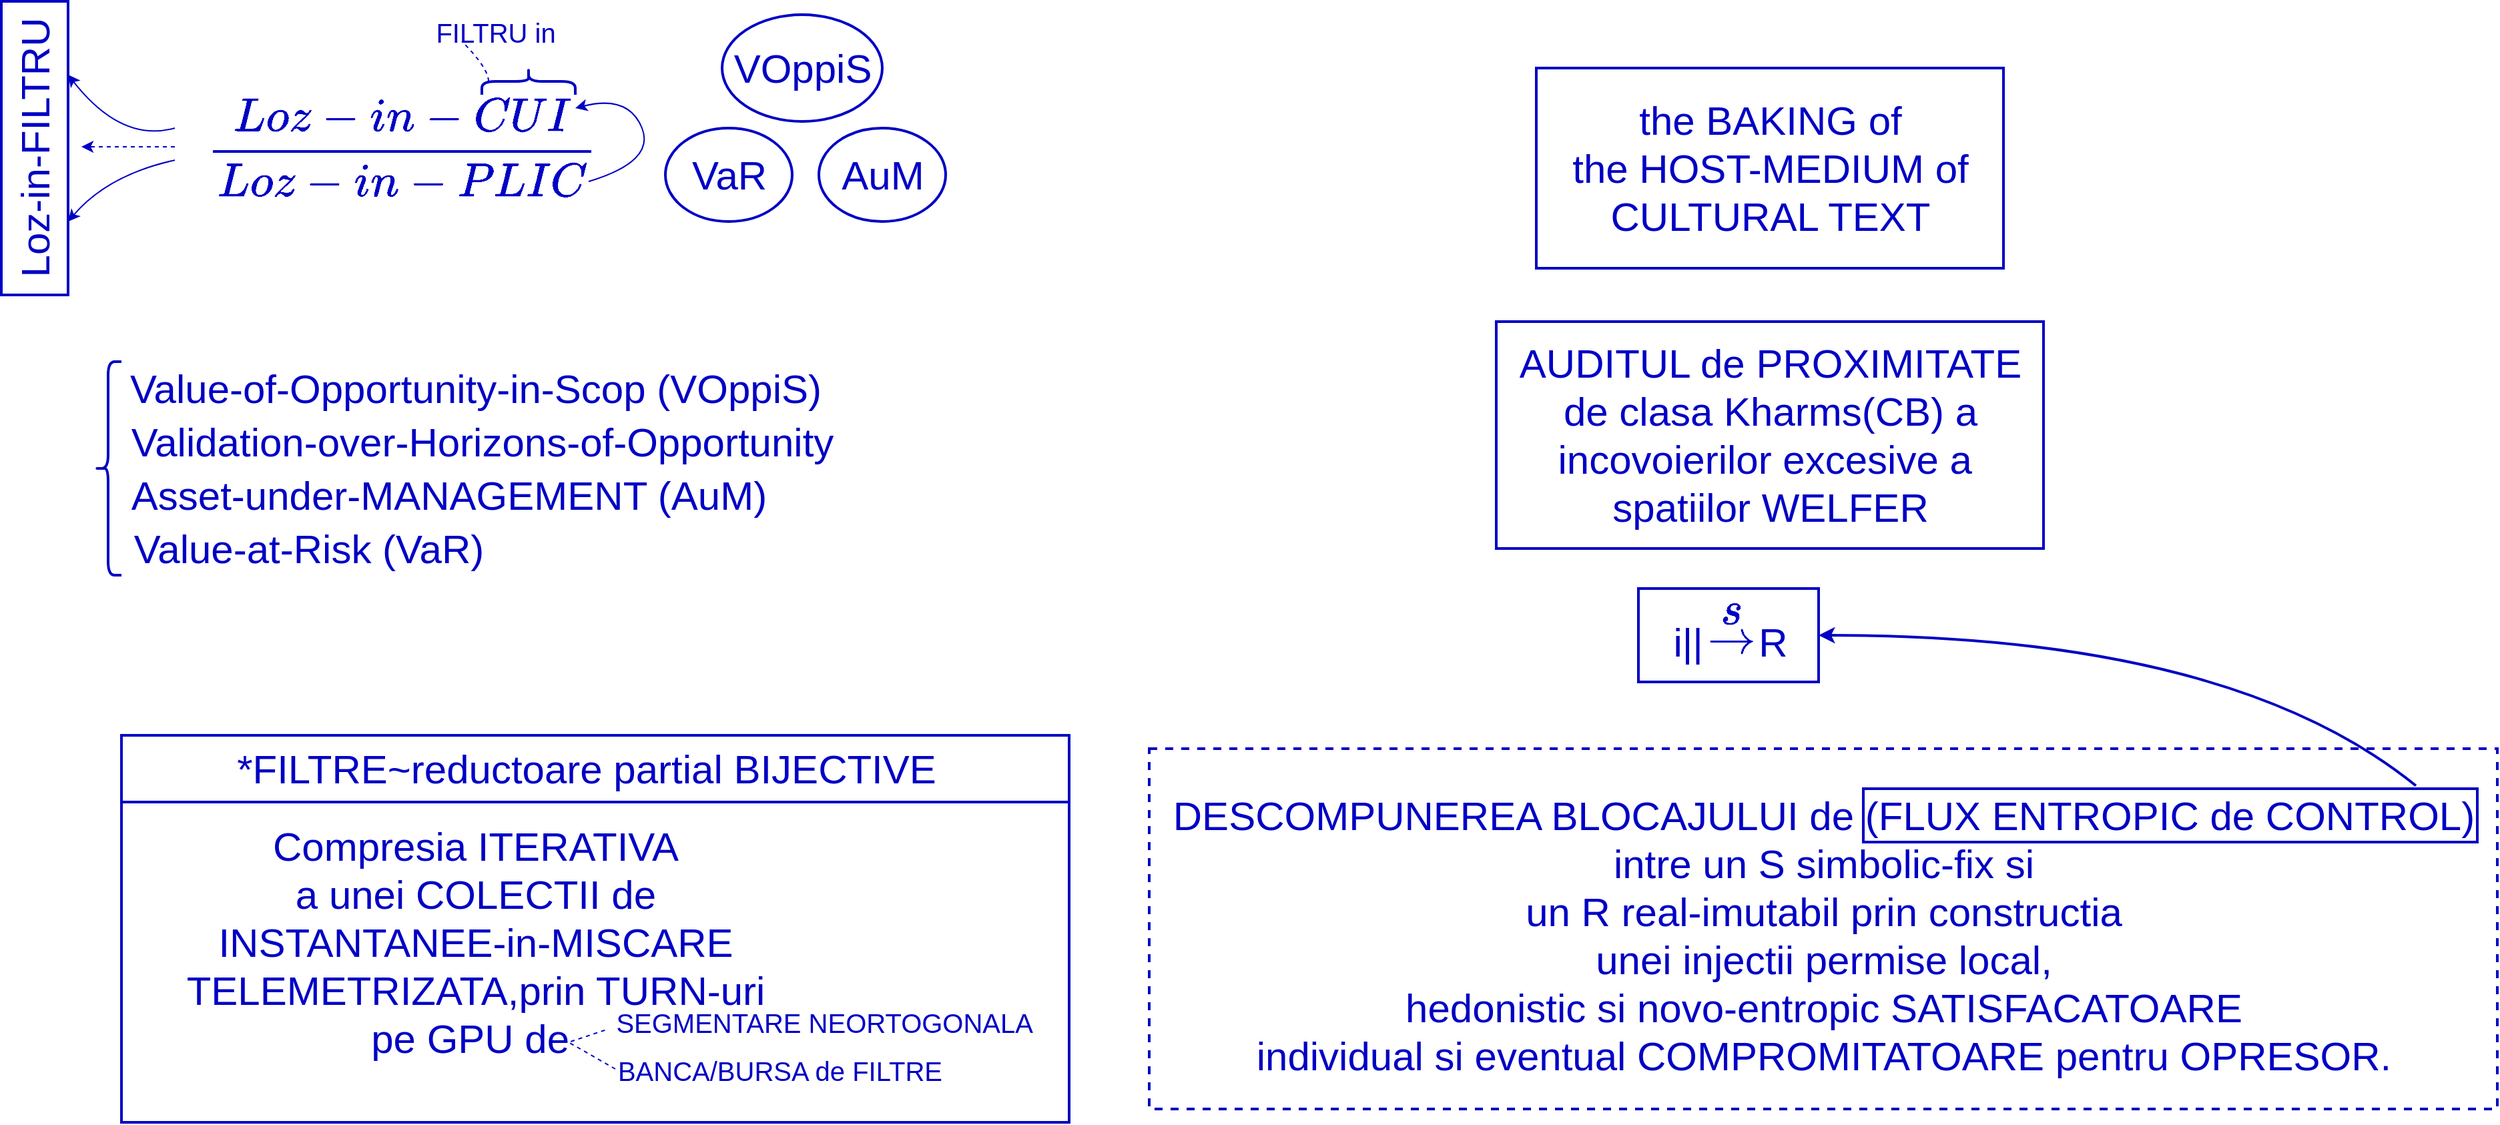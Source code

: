 <mxfile version="17.4.6" type="github">
  <diagram id="IbvEot5JqrQDxFO7W1Cd" name="Page-1">
    <mxGraphModel dx="1368" dy="1466" grid="1" gridSize="10" guides="1" tooltips="1" connect="1" arrows="1" fold="1" page="1" pageScale="1" pageWidth="850" pageHeight="1100" math="1" shadow="0">
      <root>
        <mxCell id="0" />
        <mxCell id="1" parent="0" />
        <mxCell id="EZtRQpx_aWbRb1uEGA-n-2" value="&lt;font color=&quot;#0000c4&quot;&gt;Loz-in-FILTRU&lt;/font&gt;" style="text;html=1;align=center;verticalAlign=middle;resizable=0;points=[];autosize=1;strokeColor=none;fillColor=none;fontSize=30;rotation=-90;" vertex="1" parent="1">
          <mxGeometry x="-50" y="180" width="210" height="40" as="geometry" />
        </mxCell>
        <mxCell id="EZtRQpx_aWbRb1uEGA-n-3" value="$$\frac{Loz-in-CUI}{Loz-in-PLIC}$$" style="text;html=1;align=center;verticalAlign=middle;resizable=0;points=[];autosize=1;strokeColor=none;fillColor=none;fontSize=30;fontColor=#0000C4;" vertex="1" parent="1">
          <mxGeometry x="90" y="180" width="480" height="40" as="geometry" />
        </mxCell>
        <mxCell id="EZtRQpx_aWbRb1uEGA-n-4" value="VOppiS" style="text;html=1;align=center;verticalAlign=middle;resizable=0;points=[];autosize=1;strokeColor=none;fillColor=none;fontSize=30;fontColor=#0000C4;" vertex="1" parent="1">
          <mxGeometry x="570" y="120" width="120" height="40" as="geometry" />
        </mxCell>
        <mxCell id="EZtRQpx_aWbRb1uEGA-n-5" value="VaR" style="text;html=1;align=center;verticalAlign=middle;resizable=0;points=[];autosize=1;strokeColor=none;fillColor=none;fontSize=30;fontColor=#0000C4;" vertex="1" parent="1">
          <mxGeometry x="540" y="200" width="70" height="40" as="geometry" />
        </mxCell>
        <mxCell id="EZtRQpx_aWbRb1uEGA-n-6" value="AuM" style="text;html=1;align=center;verticalAlign=middle;resizable=0;points=[];autosize=1;strokeColor=none;fillColor=none;fontSize=30;fontColor=#0000C4;" vertex="1" parent="1">
          <mxGeometry x="650" y="200" width="80" height="40" as="geometry" />
        </mxCell>
        <mxCell id="EZtRQpx_aWbRb1uEGA-n-7" value="Value-of-Opportunity-in-Scop (VOppiS)&lt;br&gt;" style="text;html=1;align=center;verticalAlign=middle;resizable=0;points=[];autosize=1;strokeColor=none;fillColor=none;fontSize=30;fontColor=#0000C4;" vertex="1" parent="1">
          <mxGeometry x="120" y="360" width="530" height="40" as="geometry" />
        </mxCell>
        <mxCell id="EZtRQpx_aWbRb1uEGA-n-8" value="Validation-over-Horizons-of-Opportunity" style="text;html=1;align=center;verticalAlign=middle;resizable=0;points=[];autosize=1;strokeColor=none;fillColor=none;fontSize=30;fontColor=#0000C4;" vertex="1" parent="1">
          <mxGeometry x="120" y="400" width="540" height="40" as="geometry" />
        </mxCell>
        <mxCell id="EZtRQpx_aWbRb1uEGA-n-9" value="Asset-under-MANAGEMENT (AuM)" style="text;html=1;align=center;verticalAlign=middle;resizable=0;points=[];autosize=1;strokeColor=none;fillColor=none;fontSize=30;fontColor=#0000C4;" vertex="1" parent="1">
          <mxGeometry x="120" y="440" width="490" height="40" as="geometry" />
        </mxCell>
        <mxCell id="EZtRQpx_aWbRb1uEGA-n-10" value="Value-at-Risk (VaR)" style="text;html=1;align=center;verticalAlign=middle;resizable=0;points=[];autosize=1;strokeColor=none;fillColor=none;fontSize=30;fontColor=#0000C4;" vertex="1" parent="1">
          <mxGeometry x="120" y="480" width="280" height="40" as="geometry" />
        </mxCell>
        <mxCell id="EZtRQpx_aWbRb1uEGA-n-11" value="" style="shape=curlyBracket;whiteSpace=wrap;html=1;rounded=1;fontSize=30;fontColor=#0000C4;strokeColor=#0000C4;strokeWidth=2;" vertex="1" parent="1">
          <mxGeometry x="100" y="360" width="20" height="160" as="geometry" />
        </mxCell>
        <mxCell id="EZtRQpx_aWbRb1uEGA-n-12" value="" style="ellipse;whiteSpace=wrap;html=1;fontSize=30;fontColor=#0000C4;strokeColor=#0000C4;strokeWidth=2;gradientColor=none;fillColor=none;" vertex="1" parent="1">
          <mxGeometry x="570" y="100" width="120" height="80" as="geometry" />
        </mxCell>
        <mxCell id="EZtRQpx_aWbRb1uEGA-n-14" value="" style="ellipse;whiteSpace=wrap;html=1;fontSize=30;fontColor=#0000C4;strokeColor=#0000C4;strokeWidth=2;gradientColor=none;fillColor=none;" vertex="1" parent="1">
          <mxGeometry x="642.5" y="185" width="95" height="70" as="geometry" />
        </mxCell>
        <mxCell id="EZtRQpx_aWbRb1uEGA-n-15" value="" style="ellipse;whiteSpace=wrap;html=1;fontSize=30;fontColor=#0000C4;strokeColor=#0000C4;strokeWidth=2;gradientColor=none;fillColor=none;" vertex="1" parent="1">
          <mxGeometry x="527.5" y="185" width="95" height="70" as="geometry" />
        </mxCell>
        <mxCell id="EZtRQpx_aWbRb1uEGA-n-16" value="" style="rounded=0;whiteSpace=wrap;html=1;fontSize=30;fontColor=#0000C4;strokeColor=#0000C4;strokeWidth=2;fillColor=none;gradientColor=none;" vertex="1" parent="1">
          <mxGeometry x="30" y="90" width="50" height="220" as="geometry" />
        </mxCell>
        <mxCell id="EZtRQpx_aWbRb1uEGA-n-17" value="" style="endArrow=classic;html=1;rounded=0;fontSize=30;fontColor=#0000C4;strokeColor=#0000C4;dashed=1;" edge="1" parent="1">
          <mxGeometry width="50" height="50" relative="1" as="geometry">
            <mxPoint x="160" y="199" as="sourcePoint" />
            <mxPoint x="90" y="199" as="targetPoint" />
          </mxGeometry>
        </mxCell>
        <mxCell id="EZtRQpx_aWbRb1uEGA-n-18" value="" style="endArrow=classic;html=1;fontSize=30;fontColor=#0000C4;strokeColor=#0000C4;curved=1;entryX=1;entryY=0.75;entryDx=0;entryDy=0;" edge="1" parent="1" target="EZtRQpx_aWbRb1uEGA-n-16">
          <mxGeometry width="50" height="50" relative="1" as="geometry">
            <mxPoint x="160" y="209" as="sourcePoint" />
            <mxPoint x="90" y="260" as="targetPoint" />
            <Array as="points">
              <mxPoint x="110" y="220" />
            </Array>
          </mxGeometry>
        </mxCell>
        <mxCell id="EZtRQpx_aWbRb1uEGA-n-19" value="" style="endArrow=classic;html=1;fontSize=30;fontColor=#0000C4;strokeColor=#0000C4;curved=1;entryX=1;entryY=0.25;entryDx=0;entryDy=0;" edge="1" parent="1" target="EZtRQpx_aWbRb1uEGA-n-16">
          <mxGeometry width="50" height="50" relative="1" as="geometry">
            <mxPoint x="160" y="185" as="sourcePoint" />
            <mxPoint x="90" y="130" as="targetPoint" />
            <Array as="points">
              <mxPoint x="120" y="196" />
            </Array>
          </mxGeometry>
        </mxCell>
        <mxCell id="EZtRQpx_aWbRb1uEGA-n-20" value="" style="endArrow=classic;html=1;fontSize=30;fontColor=#0000C4;strokeColor=#0000C4;curved=1;" edge="1" parent="1">
          <mxGeometry width="50" height="50" relative="1" as="geometry">
            <mxPoint x="470" y="225" as="sourcePoint" />
            <mxPoint x="460" y="170" as="targetPoint" />
            <Array as="points">
              <mxPoint x="520" y="210" />
              <mxPoint x="500" y="160" />
            </Array>
          </mxGeometry>
        </mxCell>
        <mxCell id="EZtRQpx_aWbRb1uEGA-n-21" value="" style="shape=curlyBracket;whiteSpace=wrap;html=1;rounded=1;fontSize=30;fontColor=#0000C4;strokeColor=#0000C4;strokeWidth=2;fillColor=none;gradientColor=none;rotation=90;" vertex="1" parent="1">
          <mxGeometry x="415" y="115" width="20" height="70" as="geometry" />
        </mxCell>
        <mxCell id="EZtRQpx_aWbRb1uEGA-n-22" value="&lt;font style=&quot;font-size: 20px&quot;&gt;FILTRU in&lt;/font&gt;" style="text;html=1;align=center;verticalAlign=middle;resizable=0;points=[];autosize=1;strokeColor=none;fillColor=none;fontSize=30;fontColor=#0000C4;" vertex="1" parent="1">
          <mxGeometry x="345" y="90" width="110" height="40" as="geometry" />
        </mxCell>
        <mxCell id="EZtRQpx_aWbRb1uEGA-n-23" value="" style="endArrow=none;dashed=1;html=1;fontSize=20;fontColor=#0000C4;strokeColor=#0000C4;curved=1;" edge="1" parent="1">
          <mxGeometry width="50" height="50" relative="1" as="geometry">
            <mxPoint x="395" y="150" as="sourcePoint" />
            <mxPoint x="375" y="120" as="targetPoint" />
            <Array as="points">
              <mxPoint x="395" y="140" />
            </Array>
          </mxGeometry>
        </mxCell>
        <mxCell id="EZtRQpx_aWbRb1uEGA-n-24" value="&lt;font style=&quot;font-size: 30px&quot;&gt;*FILTRE~reductoare partial BIJECTIVE&lt;/font&gt;" style="text;html=1;align=center;verticalAlign=middle;resizable=0;points=[];autosize=1;strokeColor=none;fillColor=none;fontSize=20;fontColor=#0000C4;" vertex="1" parent="1">
          <mxGeometry x="197.5" y="650" width="540" height="30" as="geometry" />
        </mxCell>
        <mxCell id="EZtRQpx_aWbRb1uEGA-n-25" value="Compresia ITERATIVA&lt;br&gt;a unei COLECTII de&lt;br&gt;INSTANTANEE-in-MISCARE&lt;br&gt;TELEMETRIZATA,prin TURN-uri&lt;br&gt;pe GPU de&amp;nbsp;&lt;br&gt;" style="text;html=1;align=center;verticalAlign=middle;resizable=0;points=[];autosize=1;strokeColor=none;fillColor=none;fontSize=30;fontColor=#0000C4;" vertex="1" parent="1">
          <mxGeometry x="160" y="700" width="450" height="190" as="geometry" />
        </mxCell>
        <mxCell id="EZtRQpx_aWbRb1uEGA-n-26" value="&lt;font style=&quot;font-size: 20px&quot;&gt;&amp;nbsp; &amp;nbsp; &amp;nbsp; &amp;nbsp; &amp;nbsp; &amp;nbsp; SEGMENTARE NEORTOGONALA&lt;br&gt;BANCA/BURSA de FILTRE&lt;/font&gt;" style="text;html=1;align=center;verticalAlign=middle;resizable=0;points=[];autosize=1;strokeColor=none;fillColor=none;fontSize=30;fontColor=#0000C4;" vertex="1" parent="1">
          <mxGeometry x="418" y="830" width="390" height="80" as="geometry" />
        </mxCell>
        <mxCell id="EZtRQpx_aWbRb1uEGA-n-27" value="" style="endArrow=none;dashed=1;html=1;fontSize=20;fontColor=#0000C4;strokeColor=#0000C4;rounded=0;" edge="1" parent="1">
          <mxGeometry width="50" height="50" relative="1" as="geometry">
            <mxPoint x="490" y="890" as="sourcePoint" />
            <mxPoint x="485" y="860" as="targetPoint" />
            <Array as="points">
              <mxPoint x="455" y="870" />
            </Array>
          </mxGeometry>
        </mxCell>
        <mxCell id="EZtRQpx_aWbRb1uEGA-n-28" value="" style="rounded=0;whiteSpace=wrap;html=1;fontSize=20;fontColor=#0000C4;strokeColor=#0000C4;strokeWidth=2;fillColor=none;gradientColor=none;" vertex="1" parent="1">
          <mxGeometry x="120" y="640" width="710" height="290" as="geometry" />
        </mxCell>
        <mxCell id="EZtRQpx_aWbRb1uEGA-n-29" value="" style="endArrow=none;html=1;rounded=0;fontSize=20;fontColor=#0000C4;strokeColor=#0000C4;strokeWidth=2;" edge="1" parent="1">
          <mxGeometry width="50" height="50" relative="1" as="geometry">
            <mxPoint x="120" y="690" as="sourcePoint" />
            <mxPoint x="830" y="690" as="targetPoint" />
          </mxGeometry>
        </mxCell>
        <mxCell id="EZtRQpx_aWbRb1uEGA-n-30" value="&lt;font style=&quot;font-size: 30px&quot;&gt;the BAKING of&lt;br&gt;the HOST-MEDIUM of&lt;br&gt;CULTURAL TEXT&lt;br&gt;&lt;/font&gt;" style="text;html=1;align=center;verticalAlign=middle;resizable=0;points=[];autosize=1;strokeColor=none;fillColor=none;fontSize=20;fontColor=#0000C4;" vertex="1" parent="1">
          <mxGeometry x="1200" y="170" width="310" height="90" as="geometry" />
        </mxCell>
        <mxCell id="EZtRQpx_aWbRb1uEGA-n-31" value="" style="rounded=0;whiteSpace=wrap;html=1;fontSize=30;fontColor=#0000C4;strokeColor=#0000C4;strokeWidth=2;fillColor=none;gradientColor=none;" vertex="1" parent="1">
          <mxGeometry x="1180" y="140" width="350" height="150" as="geometry" />
        </mxCell>
        <mxCell id="EZtRQpx_aWbRb1uEGA-n-32" value="AUDITUL de PROXIMITATE&lt;br&gt;de clasa Kharms(CB) a&lt;br&gt;incovoierilor excesive a&amp;nbsp;&lt;br&gt;spatiilor WELFER" style="text;html=1;align=center;verticalAlign=middle;resizable=0;points=[];autosize=1;strokeColor=none;fillColor=none;fontSize=30;fontColor=#0000C4;" vertex="1" parent="1">
          <mxGeometry x="1160" y="340" width="390" height="150" as="geometry" />
        </mxCell>
        <mxCell id="EZtRQpx_aWbRb1uEGA-n-33" value="" style="rounded=0;whiteSpace=wrap;html=1;fontSize=30;fontColor=#0000C4;strokeColor=#0000C4;strokeWidth=2;fillColor=none;gradientColor=none;" vertex="1" parent="1">
          <mxGeometry x="1150" y="330" width="410" height="170" as="geometry" />
        </mxCell>
        <mxCell id="EZtRQpx_aWbRb1uEGA-n-34" value="DESCOMPUNEREA BLOCAJULUI de (FLUX ENTROPIC de CONTROL)&lt;br&gt;intre un S simbolic-fix si&lt;br&gt;un R real-imutabil prin constructia&lt;br&gt;unei injectii permise local,&lt;br&gt;hedonistic si novo-entropic SATISFACATOARE&lt;br&gt;individual si eventual COMPROMITATOARE pentru OPRESOR." style="text;html=1;align=center;verticalAlign=middle;resizable=0;points=[];autosize=1;strokeColor=none;fillColor=none;fontSize=30;fontColor=#0000C4;" vertex="1" parent="1">
          <mxGeometry x="900" y="680" width="990" height="220" as="geometry" />
        </mxCell>
        <mxCell id="EZtRQpx_aWbRb1uEGA-n-35" value="" style="rounded=0;whiteSpace=wrap;html=1;fontSize=30;fontColor=#0000C4;strokeColor=#0000C4;strokeWidth=2;fillColor=none;gradientColor=none;dashed=1;" vertex="1" parent="1">
          <mxGeometry x="890" y="650" width="1010" height="270" as="geometry" />
        </mxCell>
        <mxCell id="EZtRQpx_aWbRb1uEGA-n-36" value="i||&amp;nbsp; &amp;nbsp; &amp;nbsp;R" style="text;html=1;align=center;verticalAlign=middle;resizable=0;points=[];autosize=1;strokeColor=none;fillColor=none;fontSize=30;fontColor=#0000C4;" vertex="1" parent="1">
          <mxGeometry x="1275" y="550" width="100" height="40" as="geometry" />
        </mxCell>
        <mxCell id="EZtRQpx_aWbRb1uEGA-n-39" value="&lt;pre class=&quot;lang-tex s-code-block&quot; style=&quot;margin-top: 0px ; border: 0px ; font-stretch: inherit ; vertical-align: baseline ; box-sizing: inherit ; width: auto ; max-height: 600px ; overflow: auto ; overflow-wrap: normal ; text-align: left&quot;&gt;&lt;br&gt;&lt;/pre&gt;" style="text;html=1;align=center;verticalAlign=middle;resizable=0;points=[];autosize=1;strokeColor=none;fillColor=none;fontSize=30;fontColor=#0000C4;" vertex="1" parent="1">
          <mxGeometry x="1730" y="265" width="20" height="70" as="geometry" />
        </mxCell>
        <mxCell id="EZtRQpx_aWbRb1uEGA-n-40" value="$$ \underset \rightarrow {s} $$" style="text;html=1;align=center;verticalAlign=middle;resizable=0;points=[];autosize=1;strokeColor=none;fillColor=none;fontSize=30;fontColor=#0000C4;" vertex="1" parent="1">
          <mxGeometry x="1116" y="535" width="420" height="40" as="geometry" />
        </mxCell>
        <mxCell id="EZtRQpx_aWbRb1uEGA-n-41" value="" style="rounded=0;whiteSpace=wrap;html=1;fontSize=30;fontColor=#0000C4;strokeColor=#0000C4;strokeWidth=2;fillColor=none;gradientColor=none;" vertex="1" parent="1">
          <mxGeometry x="1256.5" y="530" width="135" height="70" as="geometry" />
        </mxCell>
        <mxCell id="EZtRQpx_aWbRb1uEGA-n-43" value="" style="rounded=0;whiteSpace=wrap;html=1;fontSize=30;fontColor=#0000C4;strokeColor=#0000C4;strokeWidth=2;fillColor=none;gradientColor=none;" vertex="1" parent="1">
          <mxGeometry x="1425" y="680" width="460" height="40" as="geometry" />
        </mxCell>
        <mxCell id="EZtRQpx_aWbRb1uEGA-n-44" value="" style="endArrow=classic;html=1;fontSize=30;fontColor=#0000C4;strokeColor=#0000C4;strokeWidth=2;exitX=0.9;exitY=-0.057;exitDx=0;exitDy=0;exitPerimeter=0;entryX=1;entryY=0.5;entryDx=0;entryDy=0;curved=1;" edge="1" parent="1" source="EZtRQpx_aWbRb1uEGA-n-43" target="EZtRQpx_aWbRb1uEGA-n-41">
          <mxGeometry width="50" height="50" relative="1" as="geometry">
            <mxPoint x="1835" y="575" as="sourcePoint" />
            <mxPoint x="1885" y="525" as="targetPoint" />
            <Array as="points">
              <mxPoint x="1700" y="565" />
            </Array>
          </mxGeometry>
        </mxCell>
      </root>
    </mxGraphModel>
  </diagram>
</mxfile>
